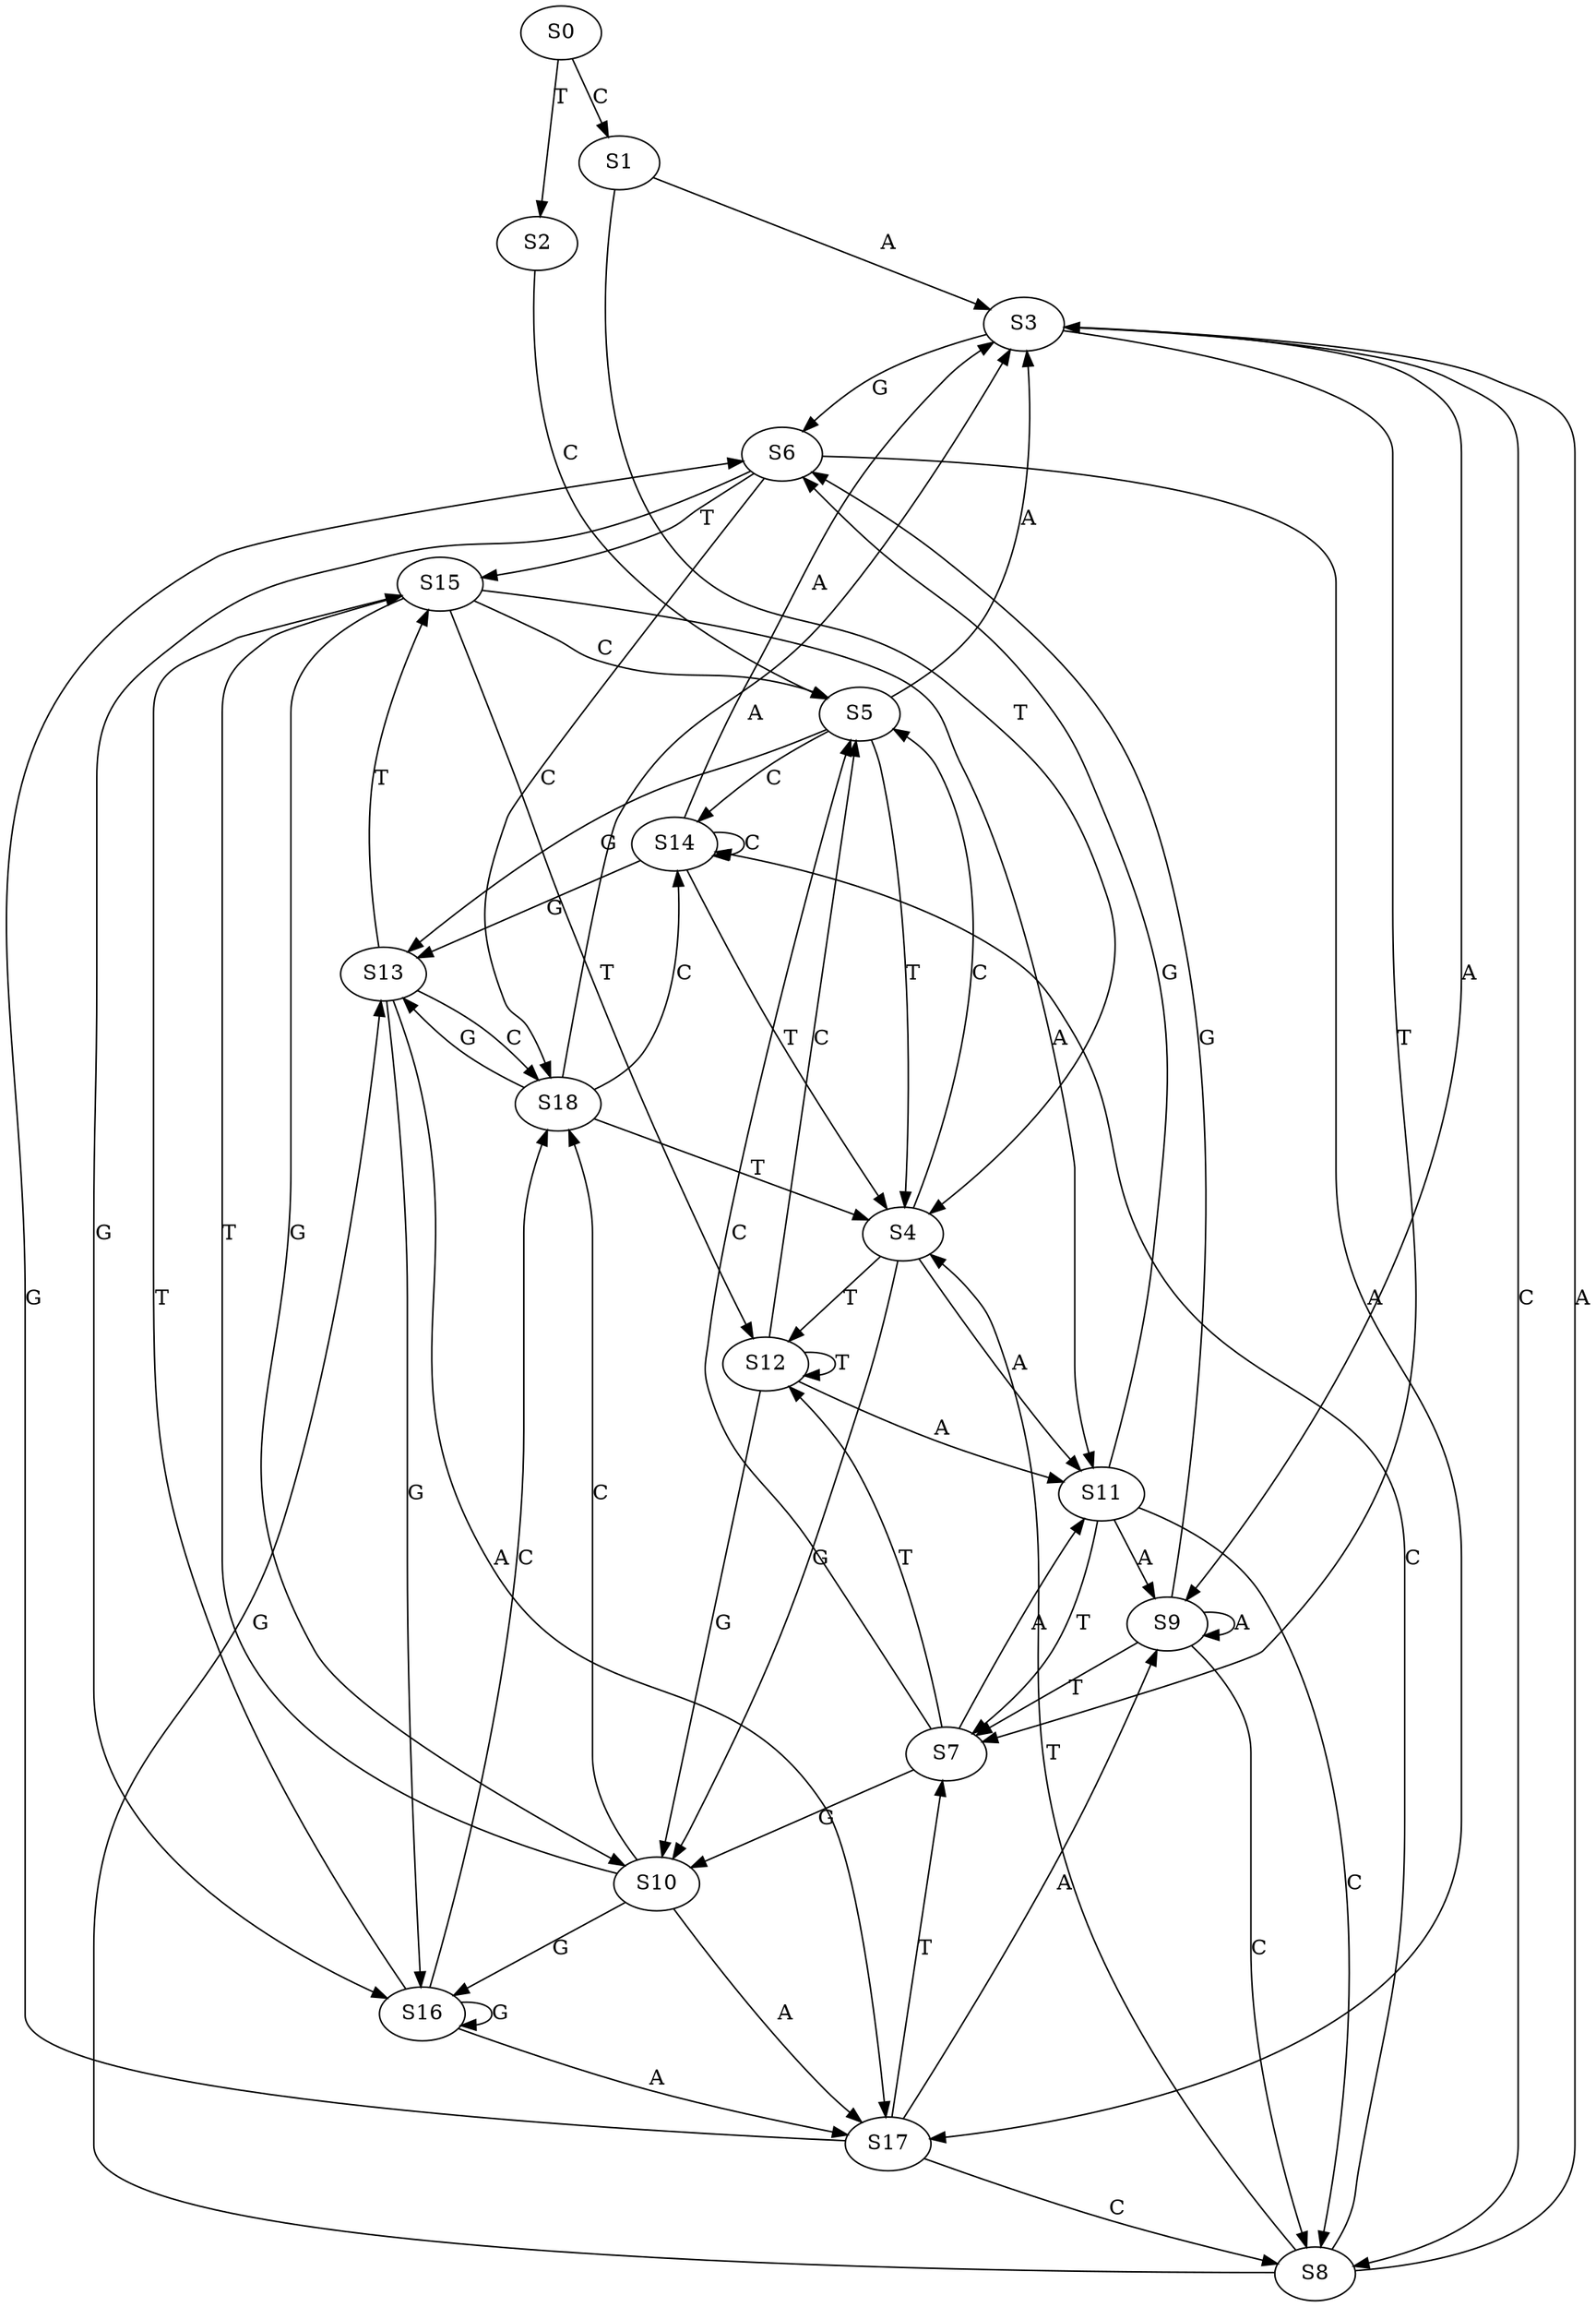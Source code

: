 strict digraph  {
	S0 -> S1 [ label = C ];
	S0 -> S2 [ label = T ];
	S1 -> S3 [ label = A ];
	S1 -> S4 [ label = T ];
	S2 -> S5 [ label = C ];
	S3 -> S6 [ label = G ];
	S3 -> S7 [ label = T ];
	S3 -> S8 [ label = C ];
	S3 -> S9 [ label = A ];
	S4 -> S10 [ label = G ];
	S4 -> S5 [ label = C ];
	S4 -> S11 [ label = A ];
	S4 -> S12 [ label = T ];
	S5 -> S4 [ label = T ];
	S5 -> S13 [ label = G ];
	S5 -> S14 [ label = C ];
	S5 -> S3 [ label = A ];
	S6 -> S15 [ label = T ];
	S6 -> S16 [ label = G ];
	S6 -> S17 [ label = A ];
	S6 -> S18 [ label = C ];
	S7 -> S11 [ label = A ];
	S7 -> S5 [ label = C ];
	S7 -> S12 [ label = T ];
	S7 -> S10 [ label = G ];
	S8 -> S3 [ label = A ];
	S8 -> S4 [ label = T ];
	S8 -> S14 [ label = C ];
	S8 -> S13 [ label = G ];
	S9 -> S7 [ label = T ];
	S9 -> S8 [ label = C ];
	S9 -> S6 [ label = G ];
	S9 -> S9 [ label = A ];
	S10 -> S17 [ label = A ];
	S10 -> S15 [ label = T ];
	S10 -> S18 [ label = C ];
	S10 -> S16 [ label = G ];
	S11 -> S6 [ label = G ];
	S11 -> S7 [ label = T ];
	S11 -> S9 [ label = A ];
	S11 -> S8 [ label = C ];
	S12 -> S5 [ label = C ];
	S12 -> S10 [ label = G ];
	S12 -> S12 [ label = T ];
	S12 -> S11 [ label = A ];
	S13 -> S16 [ label = G ];
	S13 -> S15 [ label = T ];
	S13 -> S17 [ label = A ];
	S13 -> S18 [ label = C ];
	S14 -> S13 [ label = G ];
	S14 -> S14 [ label = C ];
	S14 -> S3 [ label = A ];
	S14 -> S4 [ label = T ];
	S15 -> S11 [ label = A ];
	S15 -> S5 [ label = C ];
	S15 -> S10 [ label = G ];
	S15 -> S12 [ label = T ];
	S16 -> S17 [ label = A ];
	S16 -> S15 [ label = T ];
	S16 -> S16 [ label = G ];
	S16 -> S18 [ label = C ];
	S17 -> S6 [ label = G ];
	S17 -> S9 [ label = A ];
	S17 -> S8 [ label = C ];
	S17 -> S7 [ label = T ];
	S18 -> S14 [ label = C ];
	S18 -> S4 [ label = T ];
	S18 -> S13 [ label = G ];
	S18 -> S3 [ label = A ];
}
